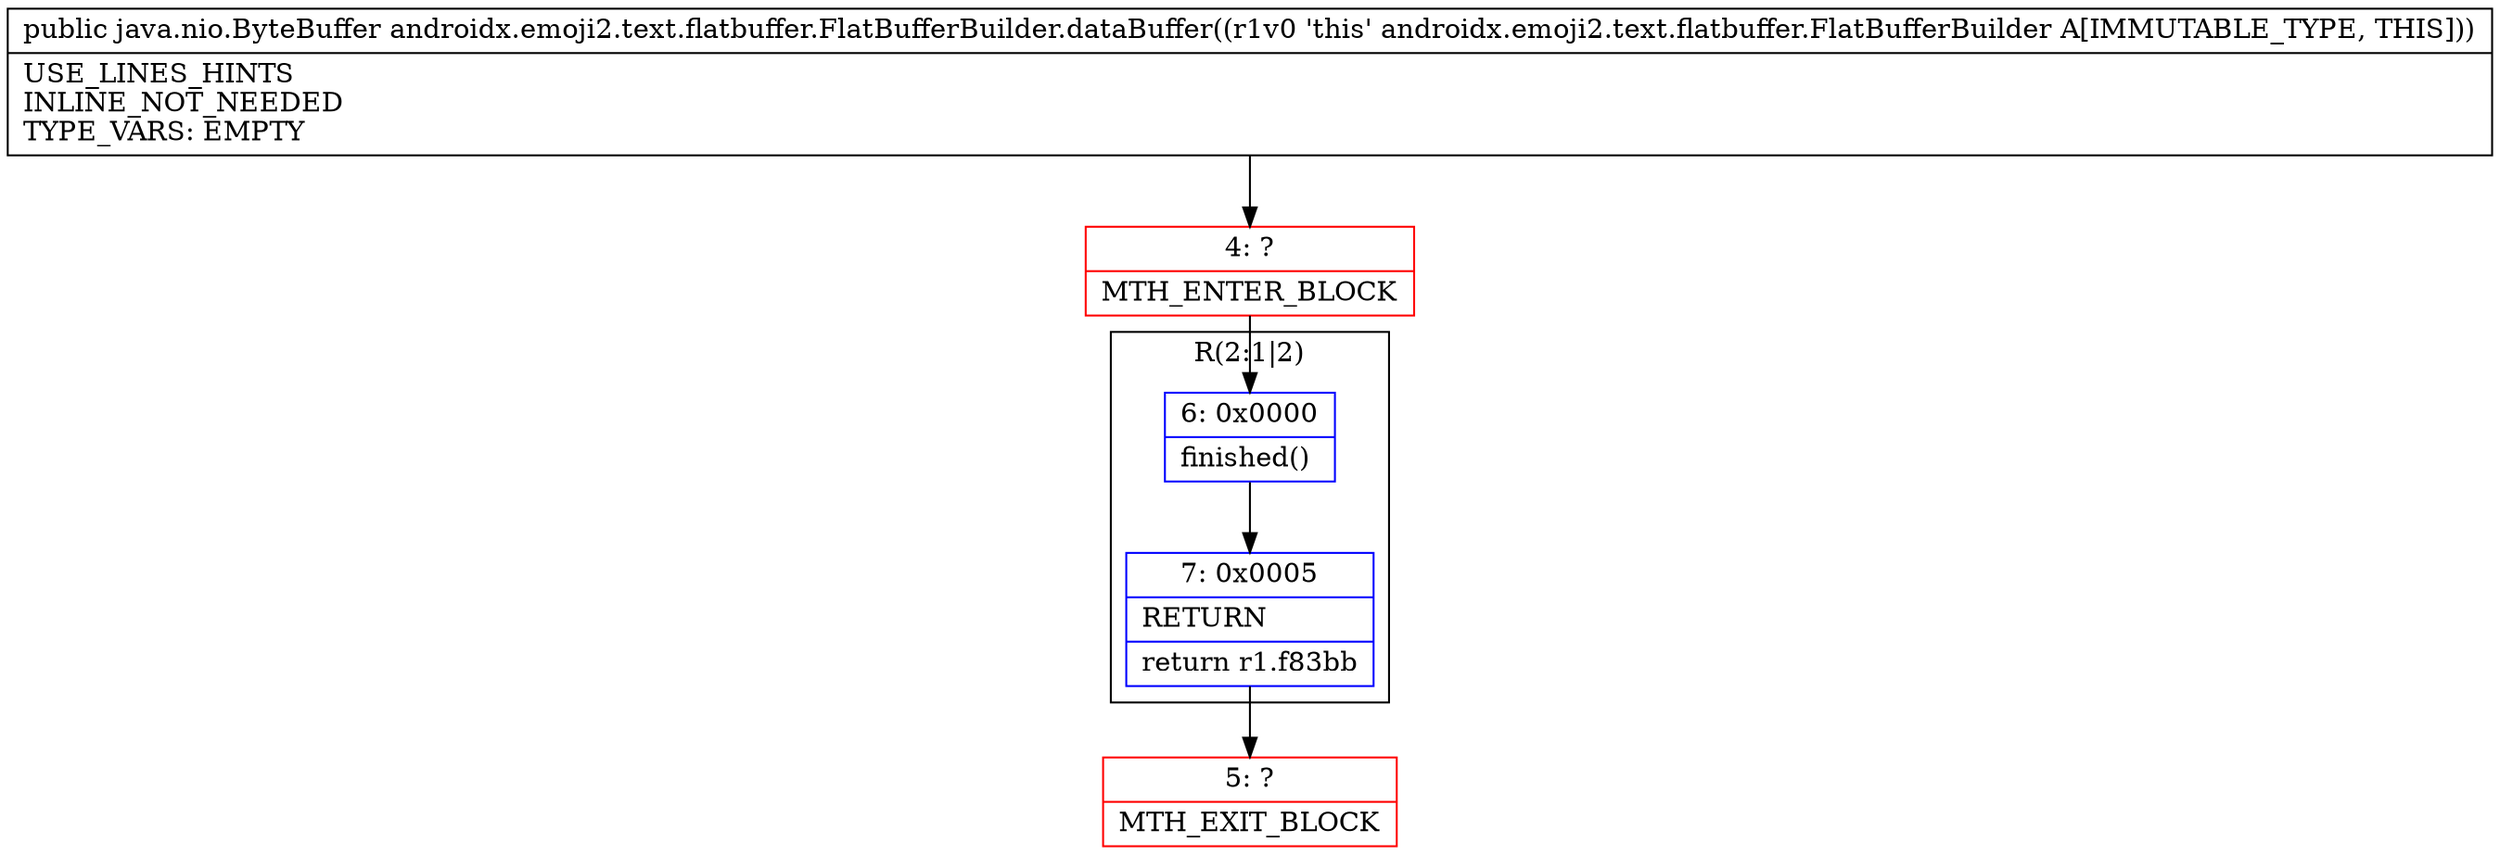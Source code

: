 digraph "CFG forandroidx.emoji2.text.flatbuffer.FlatBufferBuilder.dataBuffer()Ljava\/nio\/ByteBuffer;" {
subgraph cluster_Region_1557983181 {
label = "R(2:1|2)";
node [shape=record,color=blue];
Node_6 [shape=record,label="{6\:\ 0x0000|finished()\l}"];
Node_7 [shape=record,label="{7\:\ 0x0005|RETURN\l|return r1.f83bb\l}"];
}
Node_4 [shape=record,color=red,label="{4\:\ ?|MTH_ENTER_BLOCK\l}"];
Node_5 [shape=record,color=red,label="{5\:\ ?|MTH_EXIT_BLOCK\l}"];
MethodNode[shape=record,label="{public java.nio.ByteBuffer androidx.emoji2.text.flatbuffer.FlatBufferBuilder.dataBuffer((r1v0 'this' androidx.emoji2.text.flatbuffer.FlatBufferBuilder A[IMMUTABLE_TYPE, THIS]))  | USE_LINES_HINTS\lINLINE_NOT_NEEDED\lTYPE_VARS: EMPTY\l}"];
MethodNode -> Node_4;Node_6 -> Node_7;
Node_7 -> Node_5;
Node_4 -> Node_6;
}

